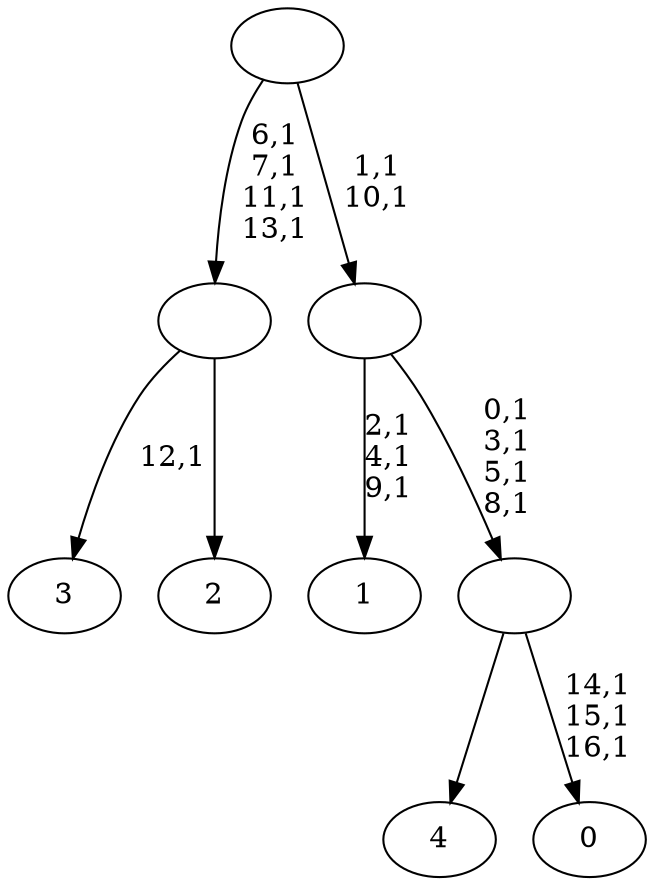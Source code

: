 digraph T {
	22 [label="4"]
	21 [label="3"]
	19 [label="2"]
	18 [label=""]
	14 [label="1"]
	10 [label="0"]
	6 [label=""]
	2 [label=""]
	0 [label=""]
	18 -> 21 [label="12,1"]
	18 -> 19 [label=""]
	6 -> 10 [label="14,1\n15,1\n16,1"]
	6 -> 22 [label=""]
	2 -> 6 [label="0,1\n3,1\n5,1\n8,1"]
	2 -> 14 [label="2,1\n4,1\n9,1"]
	0 -> 2 [label="1,1\n10,1"]
	0 -> 18 [label="6,1\n7,1\n11,1\n13,1"]
}
